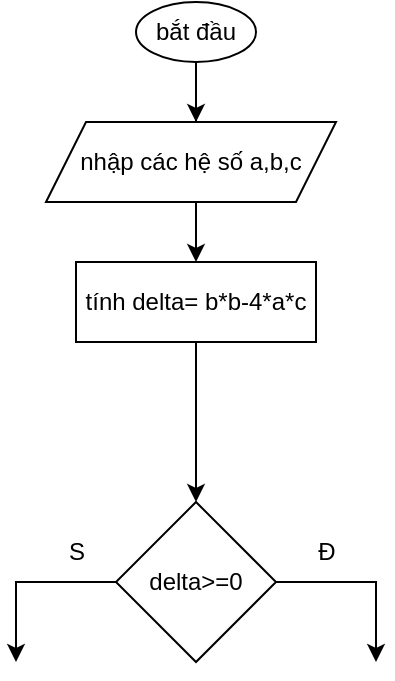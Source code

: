 <mxfile version="28.2.3" pages="2">
  <diagram name="Trang-1" id="rqQwPjqqYaCCG_WF7YJK">
    <mxGraphModel dx="1236" dy="711" grid="1" gridSize="10" guides="1" tooltips="1" connect="1" arrows="1" fold="1" page="1" pageScale="1" pageWidth="827" pageHeight="1169" math="0" shadow="0">
      <root>
        <mxCell id="0" />
        <mxCell id="1" parent="0" />
        <mxCell id="GCU-d1Rd4mgQuuMw-c8p-2" style="edgeStyle=orthogonalEdgeStyle;rounded=0;orthogonalLoop=1;jettySize=auto;html=1;entryX=0.5;entryY=0;entryDx=0;entryDy=0;" parent="1" source="GCU-d1Rd4mgQuuMw-c8p-1" target="GCU-d1Rd4mgQuuMw-c8p-6" edge="1">
          <mxGeometry relative="1" as="geometry">
            <mxPoint x="400" y="175" as="targetPoint" />
          </mxGeometry>
        </mxCell>
        <mxCell id="GCU-d1Rd4mgQuuMw-c8p-1" value="bắt đầu" style="ellipse;whiteSpace=wrap;html=1;" parent="1" vertex="1">
          <mxGeometry x="370" y="60" width="60" height="30" as="geometry" />
        </mxCell>
        <mxCell id="GCU-d1Rd4mgQuuMw-c8p-4" value="nhập các hệ số a,b,c" style="shape=parallelogram;perimeter=parallelogramPerimeter;whiteSpace=wrap;html=1;fixedSize=1;" parent="1" vertex="1">
          <mxGeometry x="325" y="120" width="145" height="40" as="geometry" />
        </mxCell>
        <mxCell id="GCU-d1Rd4mgQuuMw-c8p-9" style="edgeStyle=orthogonalEdgeStyle;rounded=0;orthogonalLoop=1;jettySize=auto;html=1;" parent="1" source="GCU-d1Rd4mgQuuMw-c8p-8" edge="1">
          <mxGeometry relative="1" as="geometry">
            <mxPoint x="490" y="390" as="targetPoint" />
            <Array as="points">
              <mxPoint x="490" y="350" />
            </Array>
          </mxGeometry>
        </mxCell>
        <mxCell id="GCU-d1Rd4mgQuuMw-c8p-8" value="delta&amp;gt;=0" style="rhombus;whiteSpace=wrap;html=1;" parent="1" vertex="1">
          <mxGeometry x="360" y="310" width="80" height="80" as="geometry" />
        </mxCell>
        <mxCell id="GCU-d1Rd4mgQuuMw-c8p-10" value="Đ" style="text;html=1;align=center;verticalAlign=middle;resizable=0;points=[];autosize=1;strokeColor=none;fillColor=none;" parent="1" vertex="1">
          <mxGeometry x="450" y="320" width="30" height="30" as="geometry" />
        </mxCell>
        <mxCell id="GCU-d1Rd4mgQuuMw-c8p-14" value="S" style="text;html=1;align=center;verticalAlign=middle;resizable=0;points=[];autosize=1;strokeColor=none;fillColor=none;" parent="1" vertex="1">
          <mxGeometry x="325" y="320" width="30" height="30" as="geometry" />
        </mxCell>
        <mxCell id="GCU-d1Rd4mgQuuMw-c8p-18" value="" style="endArrow=classic;html=1;rounded=0;exitX=0;exitY=0.5;exitDx=0;exitDy=0;" parent="1" source="GCU-d1Rd4mgQuuMw-c8p-8" edge="1">
          <mxGeometry width="50" height="50" relative="1" as="geometry">
            <mxPoint x="360" y="450" as="sourcePoint" />
            <mxPoint x="310" y="390" as="targetPoint" />
            <Array as="points">
              <mxPoint x="310" y="350" />
              <mxPoint x="310" y="380" />
            </Array>
          </mxGeometry>
        </mxCell>
        <mxCell id="GCU-d1Rd4mgQuuMw-c8p-22" style="edgeStyle=orthogonalEdgeStyle;rounded=0;orthogonalLoop=1;jettySize=auto;html=1;exitX=0.5;exitY=1;exitDx=0;exitDy=0;entryX=0.5;entryY=0;entryDx=0;entryDy=0;" parent="1" source="GCU-d1Rd4mgQuuMw-c8p-6" target="GCU-d1Rd4mgQuuMw-c8p-8" edge="1">
          <mxGeometry relative="1" as="geometry" />
        </mxCell>
        <mxCell id="GCU-d1Rd4mgQuuMw-c8p-6" value="tính delta= b*b-4*a*c" style="rounded=0;whiteSpace=wrap;html=1;" parent="1" vertex="1">
          <mxGeometry x="340" y="190" width="120" height="40" as="geometry" />
        </mxCell>
        <mxCell id="GCU-d1Rd4mgQuuMw-c8p-20" style="edgeStyle=orthogonalEdgeStyle;rounded=0;orthogonalLoop=1;jettySize=auto;html=1;exitX=0.5;exitY=1;exitDx=0;exitDy=0;" parent="1" source="GCU-d1Rd4mgQuuMw-c8p-1" edge="1">
          <mxGeometry relative="1" as="geometry">
            <mxPoint x="400" y="120" as="targetPoint" />
          </mxGeometry>
        </mxCell>
      </root>
    </mxGraphModel>
  </diagram>
  <diagram id="f4qCzBKXUGZjzUO65W3k" name="Trang-2">
    <mxGraphModel dx="1824" dy="1416" grid="0" gridSize="10" guides="1" tooltips="1" connect="1" arrows="1" fold="1" page="0" pageScale="1" pageWidth="827" pageHeight="1169" math="0" shadow="0">
      <root>
        <mxCell id="0" />
        <mxCell id="1" parent="0" />
        <mxCell id="zAfzYL-5Ezc-Rz5M8Vut-3" value="HỆ THỐNG QUẢN LÝ BÁN HÀNG ONLINE" style="text;html=1;align=center;verticalAlign=middle;resizable=0;points=[];autosize=1;strokeColor=none;fillColor=none;fontSize=16;" vertex="1" parent="1">
          <mxGeometry x="-43.5" y="-118.5" width="329" height="31" as="geometry" />
        </mxCell>
        <mxCell id="Ij3h6fWs9hPk6k5ozJ7v-4" style="edgeStyle=none;curved=1;rounded=0;orthogonalLoop=1;jettySize=auto;html=1;exitX=1;exitY=0.5;exitDx=0;exitDy=0;fontSize=12;startSize=8;endSize=8;" edge="1" parent="1" source="Ij3h6fWs9hPk6k5ozJ7v-1">
          <mxGeometry relative="1" as="geometry">
            <mxPoint x="190.571" y="76.857" as="targetPoint" />
          </mxGeometry>
        </mxCell>
        <mxCell id="v9rU1KDg-JwRZdcLH0tP-10" style="edgeStyle=none;curved=1;rounded=0;orthogonalLoop=1;jettySize=auto;html=1;exitX=0.5;exitY=1;exitDx=0;exitDy=0;fontSize=12;startSize=8;endSize=8;" edge="1" parent="1" source="Ij3h6fWs9hPk6k5ozJ7v-1">
          <mxGeometry relative="1" as="geometry">
            <mxPoint x="38.857" y="125.429" as="targetPoint" />
          </mxGeometry>
        </mxCell>
        <mxCell id="Ij3h6fWs9hPk6k5ozJ7v-1" value="Người dùng nhập thông tin mua&amp;nbsp;" style="ellipse;whiteSpace=wrap;html=1;" vertex="1" parent="1">
          <mxGeometry x="-44" y="30" width="165" height="95" as="geometry" />
        </mxCell>
        <mxCell id="Ij3h6fWs9hPk6k5ozJ7v-2" value="" style="endArrow=classic;html=1;rounded=0;fontSize=12;startSize=8;endSize=8;curved=1;" edge="1" parent="1">
          <mxGeometry width="50" height="50" relative="1" as="geometry">
            <mxPoint x="110" y="54" as="sourcePoint" />
            <mxPoint x="183" as="targetPoint" />
          </mxGeometry>
        </mxCell>
        <mxCell id="Ij3h6fWs9hPk6k5ozJ7v-5" value="chọn sản phẩm" style="text;html=1;align=center;verticalAlign=middle;resizable=0;points=[];autosize=1;strokeColor=none;fillColor=none;fontSize=16;" vertex="1" parent="1">
          <mxGeometry x="183" y="-19" width="127" height="31" as="geometry" />
        </mxCell>
        <mxCell id="Ij3h6fWs9hPk6k5ozJ7v-6" value="nhập địa chỉ" style="text;html=1;align=center;verticalAlign=middle;resizable=0;points=[];autosize=1;strokeColor=none;fillColor=none;fontSize=16;" vertex="1" parent="1">
          <mxGeometry x="183" y="62" width="104" height="31" as="geometry" />
        </mxCell>
        <mxCell id="Ij3h6fWs9hPk6k5ozJ7v-7" value="" style="endArrow=classic;html=1;rounded=0;fontSize=12;startSize=8;endSize=8;curved=1;exitX=0.923;exitY=0.746;exitDx=0;exitDy=0;exitPerimeter=0;" edge="1" parent="1" source="Ij3h6fWs9hPk6k5ozJ7v-1">
          <mxGeometry width="50" height="50" relative="1" as="geometry">
            <mxPoint x="107" y="113" as="sourcePoint" />
            <mxPoint x="188" y="151" as="targetPoint" />
          </mxGeometry>
        </mxCell>
        <mxCell id="Ij3h6fWs9hPk6k5ozJ7v-8" value="chọn thanh toán" style="text;html=1;align=center;verticalAlign=middle;resizable=0;points=[];autosize=1;strokeColor=none;fillColor=none;fontSize=16;" vertex="1" parent="1">
          <mxGeometry x="183" y="134" width="133" height="31" as="geometry" />
        </mxCell>
        <mxCell id="Ij3h6fWs9hPk6k5ozJ7v-10" value="" style="shape=flexArrow;endArrow=classic;html=1;rounded=0;fontSize=12;startSize=8;endSize=8;curved=1;" edge="1" parent="1">
          <mxGeometry width="50" height="50" relative="1" as="geometry">
            <mxPoint x="34" y="125" as="sourcePoint" />
            <mxPoint x="30" y="283" as="targetPoint" />
          </mxGeometry>
        </mxCell>
        <mxCell id="Ij3h6fWs9hPk6k5ozJ7v-13" value="" style="endArrow=classic;html=1;rounded=0;fontSize=12;startSize=8;endSize=8;curved=1;" edge="1" parent="1">
          <mxGeometry width="50" height="50" relative="1" as="geometry">
            <mxPoint x="93" y="304" as="sourcePoint" />
            <mxPoint x="169" y="257" as="targetPoint" />
          </mxGeometry>
        </mxCell>
        <mxCell id="Ij3h6fWs9hPk6k5ozJ7v-14" value="Tính tiền" style="text;html=1;align=center;verticalAlign=middle;resizable=0;points=[];autosize=1;strokeColor=none;fillColor=none;fontSize=16;" vertex="1" parent="1">
          <mxGeometry x="161.5" y="238.5" width="80" height="31" as="geometry" />
        </mxCell>
        <mxCell id="Ij3h6fWs9hPk6k5ozJ7v-15" value="" style="endArrow=classic;html=1;rounded=0;fontSize=12;startSize=8;endSize=8;curved=1;" edge="1" parent="1">
          <mxGeometry width="50" height="50" relative="1" as="geometry">
            <mxPoint x="96" y="316" as="sourcePoint" />
            <mxPoint x="175" y="316" as="targetPoint" />
          </mxGeometry>
        </mxCell>
        <mxCell id="Ij3h6fWs9hPk6k5ozJ7v-16" value="trừ kho&amp;nbsp;" style="text;html=1;align=center;verticalAlign=middle;resizable=0;points=[];autosize=1;strokeColor=none;fillColor=none;fontSize=16;" vertex="1" parent="1">
          <mxGeometry x="175" y="300" width="73" height="31" as="geometry" />
        </mxCell>
        <mxCell id="Ij3h6fWs9hPk6k5ozJ7v-17" value="" style="endArrow=classic;html=1;rounded=0;fontSize=12;startSize=8;endSize=8;curved=1;exitX=1;exitY=0.75;exitDx=0;exitDy=0;" edge="1" parent="1" source="v9rU1KDg-JwRZdcLH0tP-1">
          <mxGeometry width="50" height="50" relative="1" as="geometry">
            <mxPoint x="97.0" y="332.25" as="sourcePoint" />
            <mxPoint x="171" y="374" as="targetPoint" />
          </mxGeometry>
        </mxCell>
        <mxCell id="Ij3h6fWs9hPk6k5ozJ7v-18" value="xác nhận đơn" style="text;html=1;align=center;verticalAlign=middle;resizable=0;points=[];autosize=1;strokeColor=none;fillColor=none;fontSize=16;" vertex="1" parent="1">
          <mxGeometry x="165" y="362" width="116" height="31" as="geometry" />
        </mxCell>
        <mxCell id="Ij3h6fWs9hPk6k5ozJ7v-19" value="" style="shape=flexArrow;endArrow=classic;html=1;rounded=0;fontSize=12;startSize=8;endSize=8;curved=1;" edge="1" parent="1">
          <mxGeometry width="50" height="50" relative="1" as="geometry">
            <mxPoint x="29.29" y="358" as="sourcePoint" />
            <mxPoint x="29.29" y="485" as="targetPoint" />
          </mxGeometry>
        </mxCell>
        <mxCell id="Ij3h6fWs9hPk6k5ozJ7v-20" style="edgeStyle=none;curved=1;rounded=0;orthogonalLoop=1;jettySize=auto;html=1;entryX=0.5;entryY=0;entryDx=0;entryDy=0;fontSize=12;startSize=8;endSize=8;" edge="1" parent="1">
          <mxGeometry relative="1" as="geometry">
            <mxPoint x="32.5" y="288" as="sourcePoint" />
            <mxPoint x="32.5" y="288" as="targetPoint" />
          </mxGeometry>
        </mxCell>
        <mxCell id="v9rU1KDg-JwRZdcLH0tP-2" value="" style="edgeStyle=none;curved=1;rounded=0;orthogonalLoop=1;jettySize=auto;html=1;fontSize=12;startSize=8;endSize=8;" edge="1" parent="1" source="v9rU1KDg-JwRZdcLH0tP-1" target="Ij3h6fWs9hPk6k5ozJ7v-16">
          <mxGeometry relative="1" as="geometry" />
        </mxCell>
        <mxCell id="v9rU1KDg-JwRZdcLH0tP-1" value="&lt;br&gt;Tính toán, xác minh, xử lý logic đơn hàng&lt;div&gt;&lt;br/&gt;&lt;/div&gt;" style="shape=parallelogram;perimeter=parallelogramPerimeter;whiteSpace=wrap;html=1;fixedSize=1;" vertex="1" parent="1">
          <mxGeometry x="-53" y="288" width="166" height="66" as="geometry" />
        </mxCell>
        <mxCell id="v9rU1KDg-JwRZdcLH0tP-4" style="edgeStyle=none;curved=1;rounded=0;orthogonalLoop=1;jettySize=auto;html=1;exitX=1;exitY=0.25;exitDx=0;exitDy=0;fontSize=12;startSize=8;endSize=8;" edge="1" parent="1" source="v9rU1KDg-JwRZdcLH0tP-3">
          <mxGeometry relative="1" as="geometry">
            <mxPoint x="171.143" y="478.0" as="targetPoint" />
          </mxGeometry>
        </mxCell>
        <mxCell id="v9rU1KDg-JwRZdcLH0tP-5" style="edgeStyle=none;curved=1;rounded=0;orthogonalLoop=1;jettySize=auto;html=1;exitX=1;exitY=0.75;exitDx=0;exitDy=0;fontSize=12;startSize=8;endSize=8;" edge="1" parent="1" source="v9rU1KDg-JwRZdcLH0tP-3">
          <mxGeometry relative="1" as="geometry">
            <mxPoint x="174.571" y="560.286" as="targetPoint" />
          </mxGeometry>
        </mxCell>
        <mxCell id="v9rU1KDg-JwRZdcLH0tP-3" value="&#xa;Ghi dữ liệu vào cơ sở dữ liệu&#xa;&#xa;" style="rounded=0;whiteSpace=wrap;html=1;" vertex="1" parent="1">
          <mxGeometry x="-38" y="483" width="136" height="75" as="geometry" />
        </mxCell>
        <mxCell id="v9rU1KDg-JwRZdcLH0tP-6" value="lưu thông tin đơn hàng" style="text;html=1;align=center;verticalAlign=middle;resizable=0;points=[];autosize=1;strokeColor=none;fillColor=none;fontSize=16;" vertex="1" parent="1">
          <mxGeometry x="168" y="458" width="180" height="31" as="geometry" />
        </mxCell>
        <mxCell id="v9rU1KDg-JwRZdcLH0tP-7" value="lưu thông tin khách hàng" style="text;html=1;align=center;verticalAlign=middle;resizable=0;points=[];autosize=1;strokeColor=none;fillColor=none;fontSize=16;" vertex="1" parent="1">
          <mxGeometry x="173" y="550" width="194" height="31" as="geometry" />
        </mxCell>
        <mxCell id="v9rU1KDg-JwRZdcLH0tP-15" style="edgeStyle=none;curved=1;rounded=0;orthogonalLoop=1;jettySize=auto;html=1;exitX=1;exitY=0;exitDx=0;exitDy=0;fontSize=12;startSize=8;endSize=8;" edge="1" parent="1" source="v9rU1KDg-JwRZdcLH0tP-11">
          <mxGeometry relative="1" as="geometry">
            <mxPoint x="173.429" y="676.857" as="targetPoint" />
          </mxGeometry>
        </mxCell>
        <mxCell id="v9rU1KDg-JwRZdcLH0tP-17" style="edgeStyle=none;curved=1;rounded=0;orthogonalLoop=1;jettySize=auto;html=1;exitX=1;exitY=1;exitDx=0;exitDy=0;fontSize=12;startSize=8;endSize=8;" edge="1" parent="1" source="v9rU1KDg-JwRZdcLH0tP-11">
          <mxGeometry relative="1" as="geometry">
            <mxPoint x="171" y="788" as="targetPoint" />
          </mxGeometry>
        </mxCell>
        <mxCell id="v9rU1KDg-JwRZdcLH0tP-11" value="&#xa;Hiển thị thông tin cho người dùng&#xa;&#xa;" style="rhombus;whiteSpace=wrap;html=1;rounded=0;" vertex="1" parent="1">
          <mxGeometry x="-32.5" y="662" width="125" height="141" as="geometry" />
        </mxCell>
        <mxCell id="v9rU1KDg-JwRZdcLH0tP-14" value="" style="shape=flexArrow;endArrow=classic;html=1;rounded=0;fontSize=12;startSize=8;endSize=8;curved=1;entryX=0.5;entryY=0;entryDx=0;entryDy=0;" edge="1" parent="1" target="v9rU1KDg-JwRZdcLH0tP-11">
          <mxGeometry width="50" height="50" relative="1" as="geometry">
            <mxPoint x="28" y="561" as="sourcePoint" />
            <mxPoint x="33" y="663" as="targetPoint" />
          </mxGeometry>
        </mxCell>
        <mxCell id="v9rU1KDg-JwRZdcLH0tP-16" value="Gửi thông báo xác nhận" style="text;html=1;align=center;verticalAlign=middle;resizable=0;points=[];autosize=1;strokeColor=none;fillColor=none;fontSize=16;" vertex="1" parent="1">
          <mxGeometry x="177" y="662" width="190" height="31" as="geometry" />
        </mxCell>
        <mxCell id="v9rU1KDg-JwRZdcLH0tP-18" value="xác nhận đơn" style="text;html=1;align=center;verticalAlign=middle;resizable=0;points=[];autosize=1;strokeColor=none;fillColor=none;fontSize=16;" vertex="1" parent="1">
          <mxGeometry x="181" y="779" width="116" height="31" as="geometry" />
        </mxCell>
      </root>
    </mxGraphModel>
  </diagram>
</mxfile>
